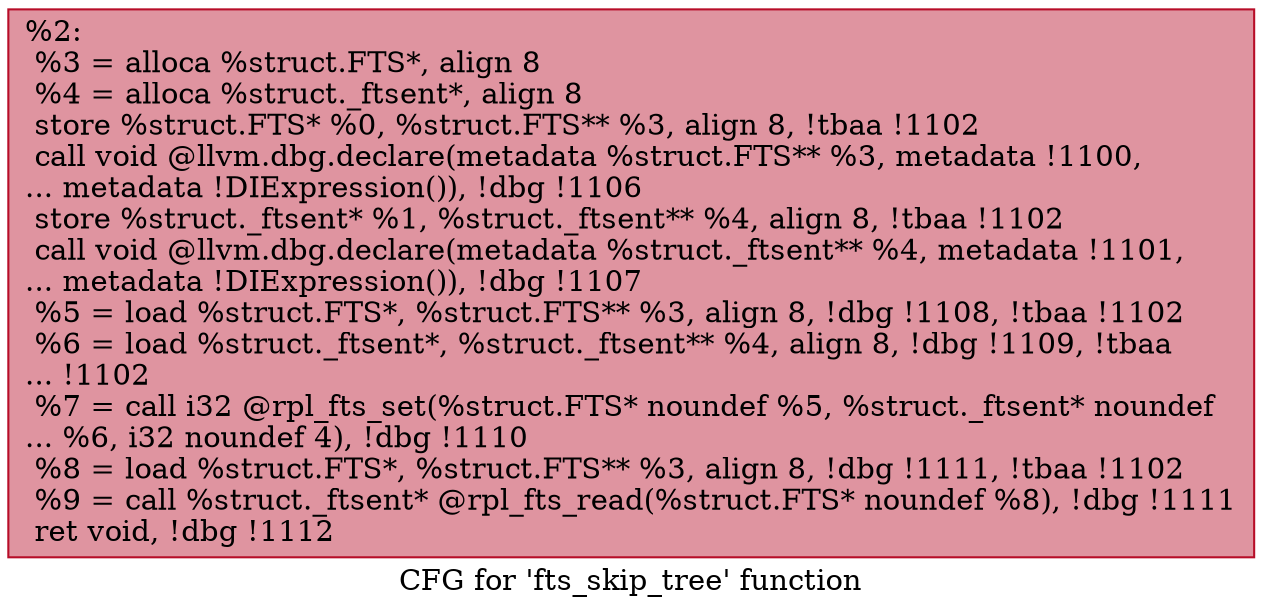 digraph "CFG for 'fts_skip_tree' function" {
	label="CFG for 'fts_skip_tree' function";

	Node0x1c75880 [shape=record,color="#b70d28ff", style=filled, fillcolor="#b70d2870",label="{%2:\l  %3 = alloca %struct.FTS*, align 8\l  %4 = alloca %struct._ftsent*, align 8\l  store %struct.FTS* %0, %struct.FTS** %3, align 8, !tbaa !1102\l  call void @llvm.dbg.declare(metadata %struct.FTS** %3, metadata !1100,\l... metadata !DIExpression()), !dbg !1106\l  store %struct._ftsent* %1, %struct._ftsent** %4, align 8, !tbaa !1102\l  call void @llvm.dbg.declare(metadata %struct._ftsent** %4, metadata !1101,\l... metadata !DIExpression()), !dbg !1107\l  %5 = load %struct.FTS*, %struct.FTS** %3, align 8, !dbg !1108, !tbaa !1102\l  %6 = load %struct._ftsent*, %struct._ftsent** %4, align 8, !dbg !1109, !tbaa\l... !1102\l  %7 = call i32 @rpl_fts_set(%struct.FTS* noundef %5, %struct._ftsent* noundef\l... %6, i32 noundef 4), !dbg !1110\l  %8 = load %struct.FTS*, %struct.FTS** %3, align 8, !dbg !1111, !tbaa !1102\l  %9 = call %struct._ftsent* @rpl_fts_read(%struct.FTS* noundef %8), !dbg !1111\l  ret void, !dbg !1112\l}"];
}
